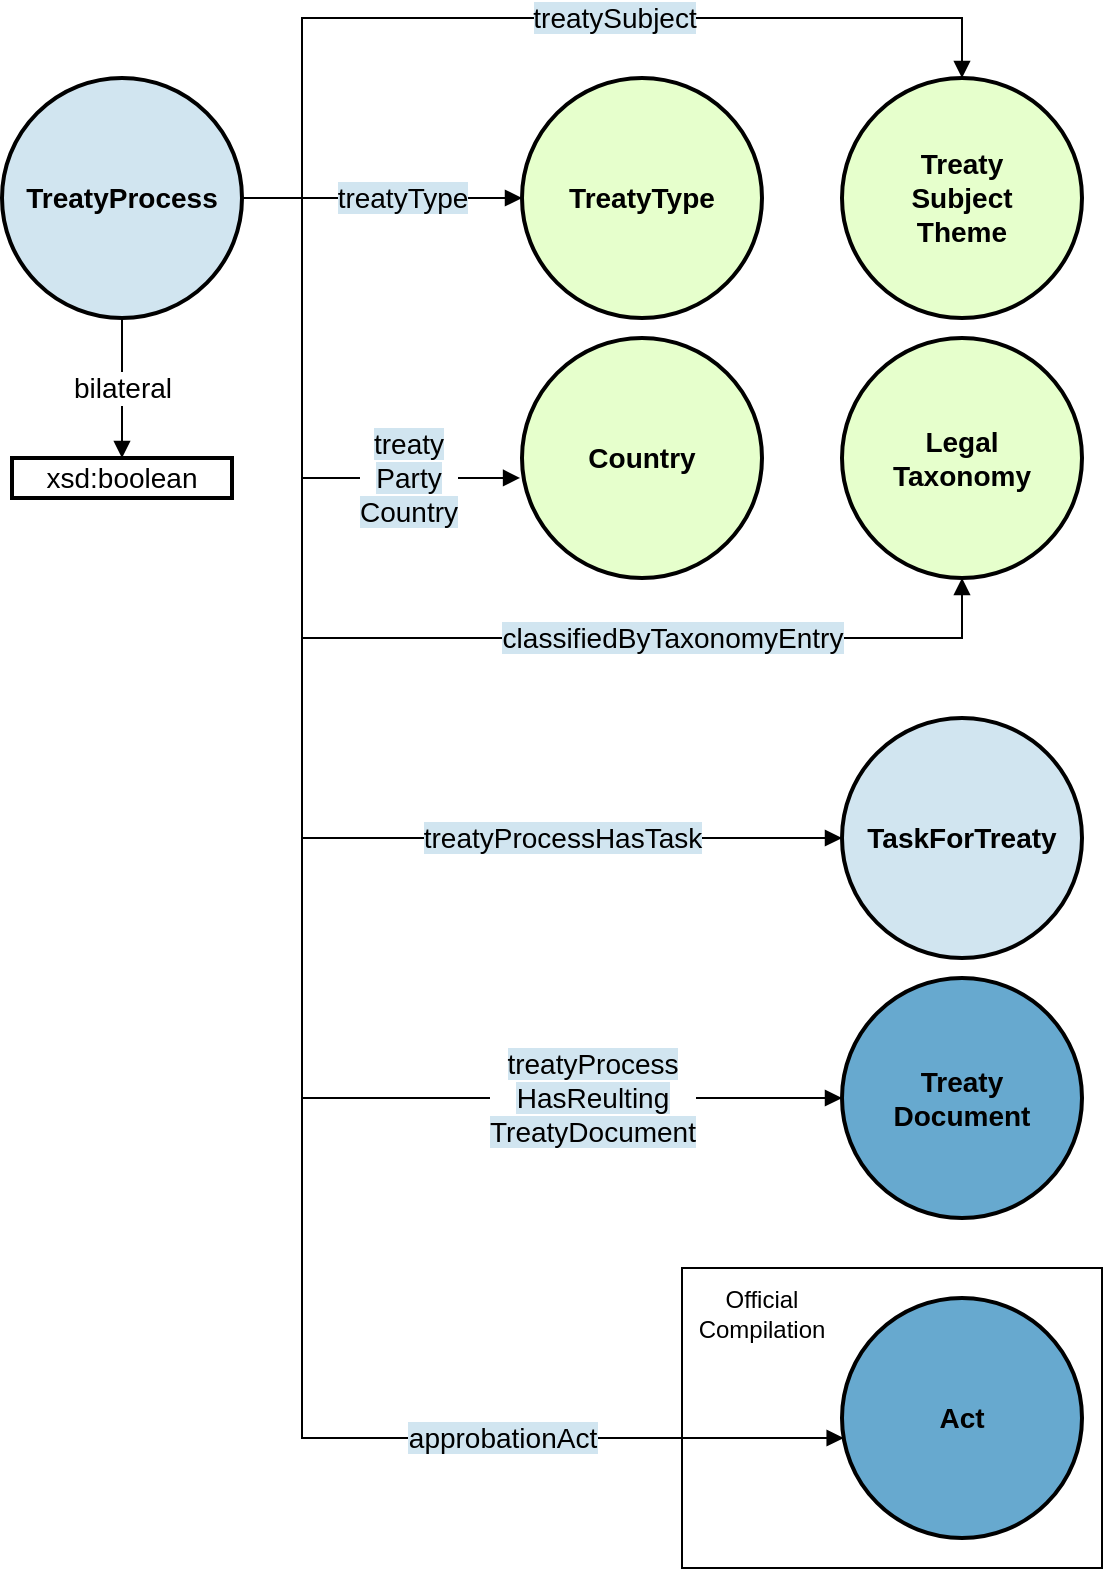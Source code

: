 <mxfile scale="3" border="10">
    <diagram id="f2N9XpvxZU3NBgQUbpWa" name="Page-1">
        <mxGraphModel dx="1667" dy="831" grid="1" gridSize="10" guides="1" tooltips="1" connect="1" arrows="1" fold="1" page="1" pageScale="1" pageWidth="827" pageHeight="1169" math="0" shadow="0">
            <root>
                <mxCell id="0"/>
                <mxCell id="1" parent="0"/>
                <mxCell id="37" value="" style="rounded=0;whiteSpace=wrap;html=1;" vertex="1" parent="1">
                    <mxGeometry x="400" y="715" width="210" height="150" as="geometry"/>
                </mxCell>
                <mxCell id="27" value="&lt;span style=&quot;background-color: rgb(209, 229, 240);&quot;&gt;treaty&lt;br&gt;Party&lt;br&gt;Country&lt;/span&gt;" style="endArrow=block;html=1;strokeColor=#000000;fontSize=14;fontColor=#000000;endFill=1;exitX=1;exitY=0.5;exitDx=0;exitDy=0;edgeStyle=orthogonalEdgeStyle;entryX=-0.008;entryY=0.583;entryDx=0;entryDy=0;entryPerimeter=0;rounded=0;" parent="1" target="26" edge="1" source="19">
                    <mxGeometry x="0.6" width="50" height="50" relative="1" as="geometry">
                        <mxPoint x="194" y="670" as="sourcePoint"/>
                        <mxPoint x="450" y="470" as="targetPoint"/>
                        <Array as="points">
                            <mxPoint x="210" y="180"/>
                            <mxPoint x="210" y="320"/>
                        </Array>
                        <mxPoint as="offset"/>
                    </mxGeometry>
                </mxCell>
                <mxCell id="19" value="&lt;b&gt;TreatyProcess&lt;/b&gt;" style="ellipse;whiteSpace=wrap;html=1;rounded=0;shadow=0;glass=0;comic=0;strokeColor=#000000;strokeWidth=2;fillColor=#d1e5f0;gradientColor=none;fontSize=14;fontColor=#000000;align=center;" parent="1" vertex="1">
                    <mxGeometry x="60" y="120" width="120" height="120" as="geometry"/>
                </mxCell>
                <mxCell id="20" value="&lt;b&gt;TreatyType&lt;/b&gt;" style="ellipse;whiteSpace=wrap;html=1;rounded=0;shadow=0;glass=0;comic=0;strokeColor=#000000;strokeWidth=2;fillColor=#E6FFCC;gradientColor=none;fontSize=14;fontColor=#000000;align=center;" parent="1" vertex="1">
                    <mxGeometry x="320" y="120" width="120" height="120" as="geometry"/>
                </mxCell>
                <mxCell id="21" value="&lt;span style=&quot;background-color: rgb(209, 229, 240);&quot;&gt;treatyType&lt;/span&gt;" style="endArrow=block;html=1;strokeColor=#000000;fontSize=14;fontColor=#000000;endFill=1;exitX=1;exitY=0.5;exitDx=0;exitDy=0;entryX=0;entryY=0.5;entryDx=0;entryDy=0;rounded=0;" parent="1" source="19" target="20" edge="1">
                    <mxGeometry x="0.143" width="50" height="50" relative="1" as="geometry">
                        <mxPoint x="200" y="140" as="sourcePoint"/>
                        <mxPoint x="320" y="140" as="targetPoint"/>
                        <Array as="points"/>
                        <mxPoint as="offset"/>
                    </mxGeometry>
                </mxCell>
                <mxCell id="22" value="&lt;b&gt;Treaty&lt;br&gt;Subject&lt;br&gt;Theme&lt;br&gt;&lt;/b&gt;" style="ellipse;whiteSpace=wrap;html=1;rounded=0;shadow=0;glass=0;comic=0;strokeColor=#000000;strokeWidth=2;fillColor=#E6FFCC;gradientColor=none;fontSize=14;fontColor=#000000;align=center;" parent="1" vertex="1">
                    <mxGeometry x="480" y="120" width="120" height="120" as="geometry"/>
                </mxCell>
                <mxCell id="23" value="&lt;span style=&quot;background-color: rgb(209, 229, 240);&quot;&gt;treatySubject&lt;/span&gt;" style="endArrow=block;html=1;strokeColor=#000000;fontSize=14;fontColor=#000000;endFill=1;exitX=1;exitY=0.5;exitDx=0;exitDy=0;entryX=0.5;entryY=0;entryDx=0;entryDy=0;edgeStyle=orthogonalEdgeStyle;rounded=0;" parent="1" target="22" edge="1" source="19">
                    <mxGeometry x="0.148" width="50" height="50" relative="1" as="geometry">
                        <mxPoint x="210" y="340" as="sourcePoint"/>
                        <mxPoint x="330" y="300" as="targetPoint"/>
                        <Array as="points">
                            <mxPoint x="210" y="180"/>
                            <mxPoint x="210" y="90"/>
                            <mxPoint x="540" y="90"/>
                        </Array>
                        <mxPoint as="offset"/>
                    </mxGeometry>
                </mxCell>
                <mxCell id="24" value="&lt;b&gt;Legal&lt;br&gt;Taxonomy&lt;/b&gt;" style="ellipse;whiteSpace=wrap;html=1;rounded=0;shadow=0;glass=0;comic=0;strokeColor=#000000;strokeWidth=2;fillColor=#E6FFCC;gradientColor=none;fontSize=14;fontColor=#000000;align=center;" parent="1" vertex="1">
                    <mxGeometry x="480" y="250" width="120" height="120" as="geometry"/>
                </mxCell>
                <mxCell id="25" value="&lt;span style=&quot;background-color: rgb(209, 229, 240);&quot;&gt;classifiedByTaxonomyEntry&lt;/span&gt;" style="endArrow=block;html=1;strokeColor=#000000;fontSize=14;fontColor=#000000;endFill=1;entryX=0.5;entryY=1;entryDx=0;entryDy=0;edgeStyle=orthogonalEdgeStyle;rounded=0;" parent="1" target="24" edge="1">
                    <mxGeometry x="0.406" width="50" height="50" relative="1" as="geometry">
                        <mxPoint x="200" y="180" as="sourcePoint"/>
                        <mxPoint x="280" y="485" as="targetPoint"/>
                        <Array as="points">
                            <mxPoint x="210" y="180"/>
                            <mxPoint x="210" y="400"/>
                            <mxPoint x="540" y="400"/>
                        </Array>
                        <mxPoint as="offset"/>
                    </mxGeometry>
                </mxCell>
                <mxCell id="26" value="&lt;b&gt;Country&lt;/b&gt;" style="ellipse;whiteSpace=wrap;html=1;rounded=0;shadow=0;glass=0;comic=0;strokeColor=#000000;strokeWidth=2;fillColor=#E6FFCC;gradientColor=none;fontSize=14;fontColor=#000000;align=center;" parent="1" vertex="1">
                    <mxGeometry x="320" y="250" width="120" height="120" as="geometry"/>
                </mxCell>
                <mxCell id="28" value="&lt;b&gt;TaskForTreaty&lt;/b&gt;" style="ellipse;whiteSpace=wrap;html=1;rounded=0;shadow=0;glass=0;comic=0;strokeColor=#000000;strokeWidth=2;fillColor=#d1e5f0;gradientColor=none;fontSize=14;fontColor=#000000;align=center;" parent="1" vertex="1">
                    <mxGeometry x="480" y="440" width="120" height="120" as="geometry"/>
                </mxCell>
                <mxCell id="29" value="&lt;span style=&quot;background-color: rgb(209, 229, 240);&quot;&gt;treatyProcessHasTask&lt;/span&gt;" style="endArrow=block;html=1;strokeColor=#000000;fontSize=14;fontColor=#000000;endFill=1;exitX=1;exitY=0.5;exitDx=0;exitDy=0;entryX=0;entryY=0.5;entryDx=0;entryDy=0;edgeStyle=orthogonalEdgeStyle;rounded=0;" parent="1" target="28" edge="1" source="19">
                    <mxGeometry x="0.548" width="50" height="50" relative="1" as="geometry">
                        <mxPoint x="120" y="780" as="sourcePoint"/>
                        <mxPoint x="240" y="740" as="targetPoint"/>
                        <Array as="points">
                            <mxPoint x="210" y="180"/>
                            <mxPoint x="210" y="500"/>
                        </Array>
                        <mxPoint as="offset"/>
                    </mxGeometry>
                </mxCell>
                <mxCell id="30" value="&lt;b&gt;Treaty&lt;br&gt;Document&lt;/b&gt;" style="ellipse;whiteSpace=wrap;html=1;rounded=0;shadow=0;glass=0;comic=0;strokeColor=#000000;strokeWidth=2;fillColor=#67A9CF;gradientColor=none;fontSize=14;fontColor=#000000;align=center;" parent="1" vertex="1">
                    <mxGeometry x="480" y="570" width="120" height="120" as="geometry"/>
                </mxCell>
                <mxCell id="31" value="&lt;span style=&quot;background-color: rgb(209, 229, 240);&quot;&gt;treatyProcess&lt;br&gt;HasReulting&lt;br&gt;TreatyDocument&lt;/span&gt;" style="endArrow=block;html=1;strokeColor=#000000;fontSize=14;fontColor=#000000;endFill=1;exitX=1;exitY=0.5;exitDx=0;exitDy=0;entryX=0;entryY=0.5;entryDx=0;entryDy=0;edgeStyle=orthogonalEdgeStyle;rounded=0;" parent="1" target="30" edge="1" source="19">
                    <mxGeometry x="0.667" width="50" height="50" relative="1" as="geometry">
                        <mxPoint x="170" y="940" as="sourcePoint"/>
                        <mxPoint x="290" y="900" as="targetPoint"/>
                        <Array as="points">
                            <mxPoint x="210" y="180"/>
                            <mxPoint x="210" y="630"/>
                        </Array>
                        <mxPoint as="offset"/>
                    </mxGeometry>
                </mxCell>
                <mxCell id="33" value="&lt;span style=&quot;background-color: rgb(209, 229, 240);&quot;&gt;approbationAct&lt;/span&gt;" style="endArrow=block;html=1;strokeColor=#000000;fontSize=14;fontColor=#000000;endFill=1;exitX=1;exitY=0.5;exitDx=0;exitDy=0;edgeStyle=orthogonalEdgeStyle;rounded=0;" edge="1" parent="1" target="34" source="19">
                    <mxGeometry x="0.629" width="50" height="50" relative="1" as="geometry">
                        <mxPoint x="194" y="1100" as="sourcePoint"/>
                        <mxPoint x="514" y="1100" as="targetPoint"/>
                        <Array as="points">
                            <mxPoint x="210" y="180"/>
                            <mxPoint x="210" y="800"/>
                        </Array>
                        <mxPoint as="offset"/>
                    </mxGeometry>
                </mxCell>
                <mxCell id="34" value="&lt;b&gt;Act&lt;br&gt;&lt;/b&gt;" style="ellipse;whiteSpace=wrap;html=1;rounded=0;shadow=0;glass=0;comic=0;strokeColor=#000000;strokeWidth=2;fillColor=#67A9CF;gradientColor=none;fontSize=14;fontColor=#000000;align=center;" vertex="1" parent="1">
                    <mxGeometry x="480" y="730" width="120" height="120" as="geometry"/>
                </mxCell>
                <mxCell id="35" value="bilateral" style="endArrow=block;html=1;strokeColor=#000000;fontSize=14;fontColor=#000000;endFill=1;exitX=0.5;exitY=1;exitDx=0;exitDy=0;entryX=0.5;entryY=0;entryDx=0;entryDy=0;" edge="1" parent="1" target="36" source="19">
                    <mxGeometry width="50" height="50" relative="1" as="geometry">
                        <mxPoint x="-80" y="330.0" as="sourcePoint"/>
                        <mxPoint x="105" y="330" as="targetPoint"/>
                    </mxGeometry>
                </mxCell>
                <mxCell id="36" value="xsd:boolean" style="whiteSpace=wrap;html=1;rounded=0;shadow=0;glass=0;comic=0;strokeColor=#000000;strokeWidth=2;fillColor=#FFFFFF;gradientColor=none;fontSize=14;fontColor=#000000;align=center;" vertex="1" parent="1">
                    <mxGeometry x="65" y="310" width="110" height="20" as="geometry"/>
                </mxCell>
                <mxCell id="38" value="Official Compilation" style="text;strokeColor=none;align=center;fillColor=none;html=1;verticalAlign=middle;whiteSpace=wrap;rounded=0;" vertex="1" parent="1">
                    <mxGeometry x="400" y="715" width="80" height="45" as="geometry"/>
                </mxCell>
            </root>
        </mxGraphModel>
    </diagram>
</mxfile>